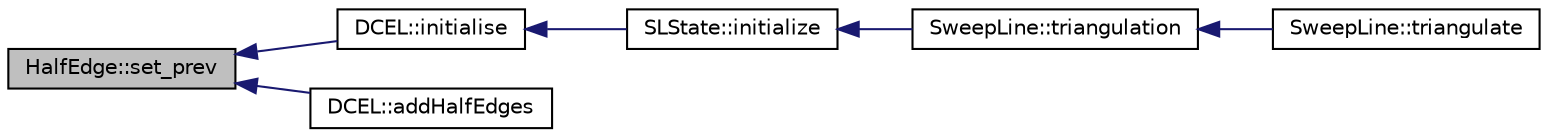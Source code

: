 digraph "HalfEdge::set_prev"
{
  edge [fontname="Helvetica",fontsize="10",labelfontname="Helvetica",labelfontsize="10"];
  node [fontname="Helvetica",fontsize="10",shape=record];
  rankdir="LR";
  Node27 [label="HalfEdge::set_prev",height=0.2,width=0.4,color="black", fillcolor="grey75", style="filled", fontcolor="black"];
  Node27 -> Node28 [dir="back",color="midnightblue",fontsize="10",style="solid",fontname="Helvetica"];
  Node28 [label="DCEL::initialise",height=0.2,width=0.4,color="black", fillcolor="white", style="filled",URL="$de/d20/class_d_c_e_l.html#a88239cb7917f819795abb912531cb93d"];
  Node28 -> Node29 [dir="back",color="midnightblue",fontsize="10",style="solid",fontname="Helvetica"];
  Node29 [label="SLState::initialize",height=0.2,width=0.4,color="black", fillcolor="white", style="filled",URL="$dc/d5f/class_s_l_state.html#a796d5604b35a3fd6bfde3fc0ed3de258"];
  Node29 -> Node30 [dir="back",color="midnightblue",fontsize="10",style="solid",fontname="Helvetica"];
  Node30 [label="SweepLine::triangulation",height=0.2,width=0.4,color="black", fillcolor="white", style="filled",URL="$df/d5a/class_sweep_line.html#ab2def9edd00a0ac96fda1479af3df0ac"];
  Node30 -> Node31 [dir="back",color="midnightblue",fontsize="10",style="solid",fontname="Helvetica"];
  Node31 [label="SweepLine::triangulate",height=0.2,width=0.4,color="black", fillcolor="white", style="filled",URL="$df/d5a/class_sweep_line.html#a71ee8fe060983f33f65450bc0eff61ea"];
  Node27 -> Node32 [dir="back",color="midnightblue",fontsize="10",style="solid",fontname="Helvetica"];
  Node32 [label="DCEL::addHalfEdges",height=0.2,width=0.4,color="black", fillcolor="white", style="filled",URL="$de/d20/class_d_c_e_l.html#afceb4cf14784106f994f1929ce13c0ea"];
}
